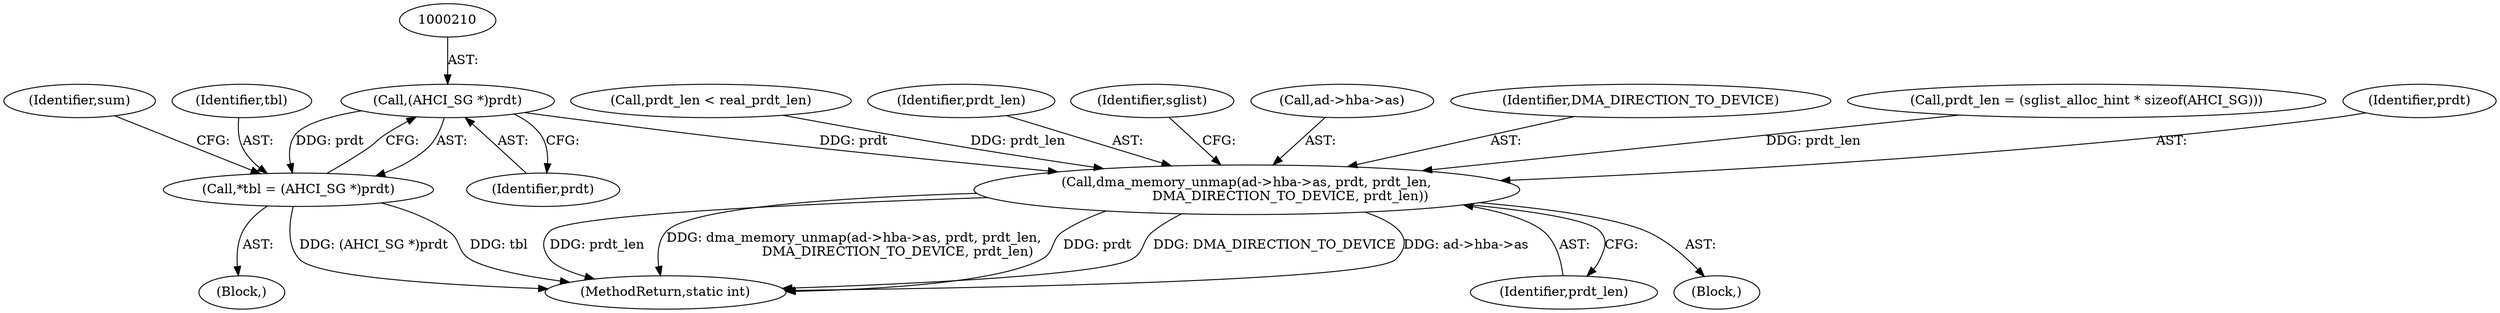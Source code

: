 digraph "0_qemu_3251bdcf1c67427d964517053c3d185b46e618e8@pointer" {
"1000209" [label="(Call,(AHCI_SG *)prdt)"];
"1000207" [label="(Call,*tbl = (AHCI_SG *)prdt)"];
"1000319" [label="(Call,dma_memory_unmap(ad->hba->as, prdt, prdt_len,\n                     DMA_DIRECTION_TO_DEVICE, prdt_len))"];
"1000358" [label="(MethodReturn,static int)"];
"1000205" [label="(Block,)"];
"1000213" [label="(Identifier,sum)"];
"1000326" [label="(Identifier,prdt_len)"];
"1000330" [label="(Identifier,sglist)"];
"1000320" [label="(Call,ad->hba->as)"];
"1000327" [label="(Identifier,DMA_DIRECTION_TO_DEVICE)"];
"1000129" [label="(Call,prdt_len = (sglist_alloc_hint * sizeof(AHCI_SG)))"];
"1000325" [label="(Identifier,prdt)"];
"1000328" [label="(Identifier,prdt_len)"];
"1000208" [label="(Identifier,tbl)"];
"1000187" [label="(Call,prdt_len < real_prdt_len)"];
"1000211" [label="(Identifier,prdt)"];
"1000319" [label="(Call,dma_memory_unmap(ad->hba->as, prdt, prdt_len,\n                     DMA_DIRECTION_TO_DEVICE, prdt_len))"];
"1000108" [label="(Block,)"];
"1000209" [label="(Call,(AHCI_SG *)prdt)"];
"1000207" [label="(Call,*tbl = (AHCI_SG *)prdt)"];
"1000209" -> "1000207"  [label="AST: "];
"1000209" -> "1000211"  [label="CFG: "];
"1000210" -> "1000209"  [label="AST: "];
"1000211" -> "1000209"  [label="AST: "];
"1000207" -> "1000209"  [label="CFG: "];
"1000209" -> "1000207"  [label="DDG: prdt"];
"1000209" -> "1000319"  [label="DDG: prdt"];
"1000207" -> "1000205"  [label="AST: "];
"1000208" -> "1000207"  [label="AST: "];
"1000213" -> "1000207"  [label="CFG: "];
"1000207" -> "1000358"  [label="DDG: (AHCI_SG *)prdt"];
"1000207" -> "1000358"  [label="DDG: tbl"];
"1000319" -> "1000108"  [label="AST: "];
"1000319" -> "1000328"  [label="CFG: "];
"1000320" -> "1000319"  [label="AST: "];
"1000325" -> "1000319"  [label="AST: "];
"1000326" -> "1000319"  [label="AST: "];
"1000327" -> "1000319"  [label="AST: "];
"1000328" -> "1000319"  [label="AST: "];
"1000330" -> "1000319"  [label="CFG: "];
"1000319" -> "1000358"  [label="DDG: prdt_len"];
"1000319" -> "1000358"  [label="DDG: dma_memory_unmap(ad->hba->as, prdt, prdt_len,\n                     DMA_DIRECTION_TO_DEVICE, prdt_len)"];
"1000319" -> "1000358"  [label="DDG: prdt"];
"1000319" -> "1000358"  [label="DDG: DMA_DIRECTION_TO_DEVICE"];
"1000319" -> "1000358"  [label="DDG: ad->hba->as"];
"1000187" -> "1000319"  [label="DDG: prdt_len"];
"1000129" -> "1000319"  [label="DDG: prdt_len"];
}
